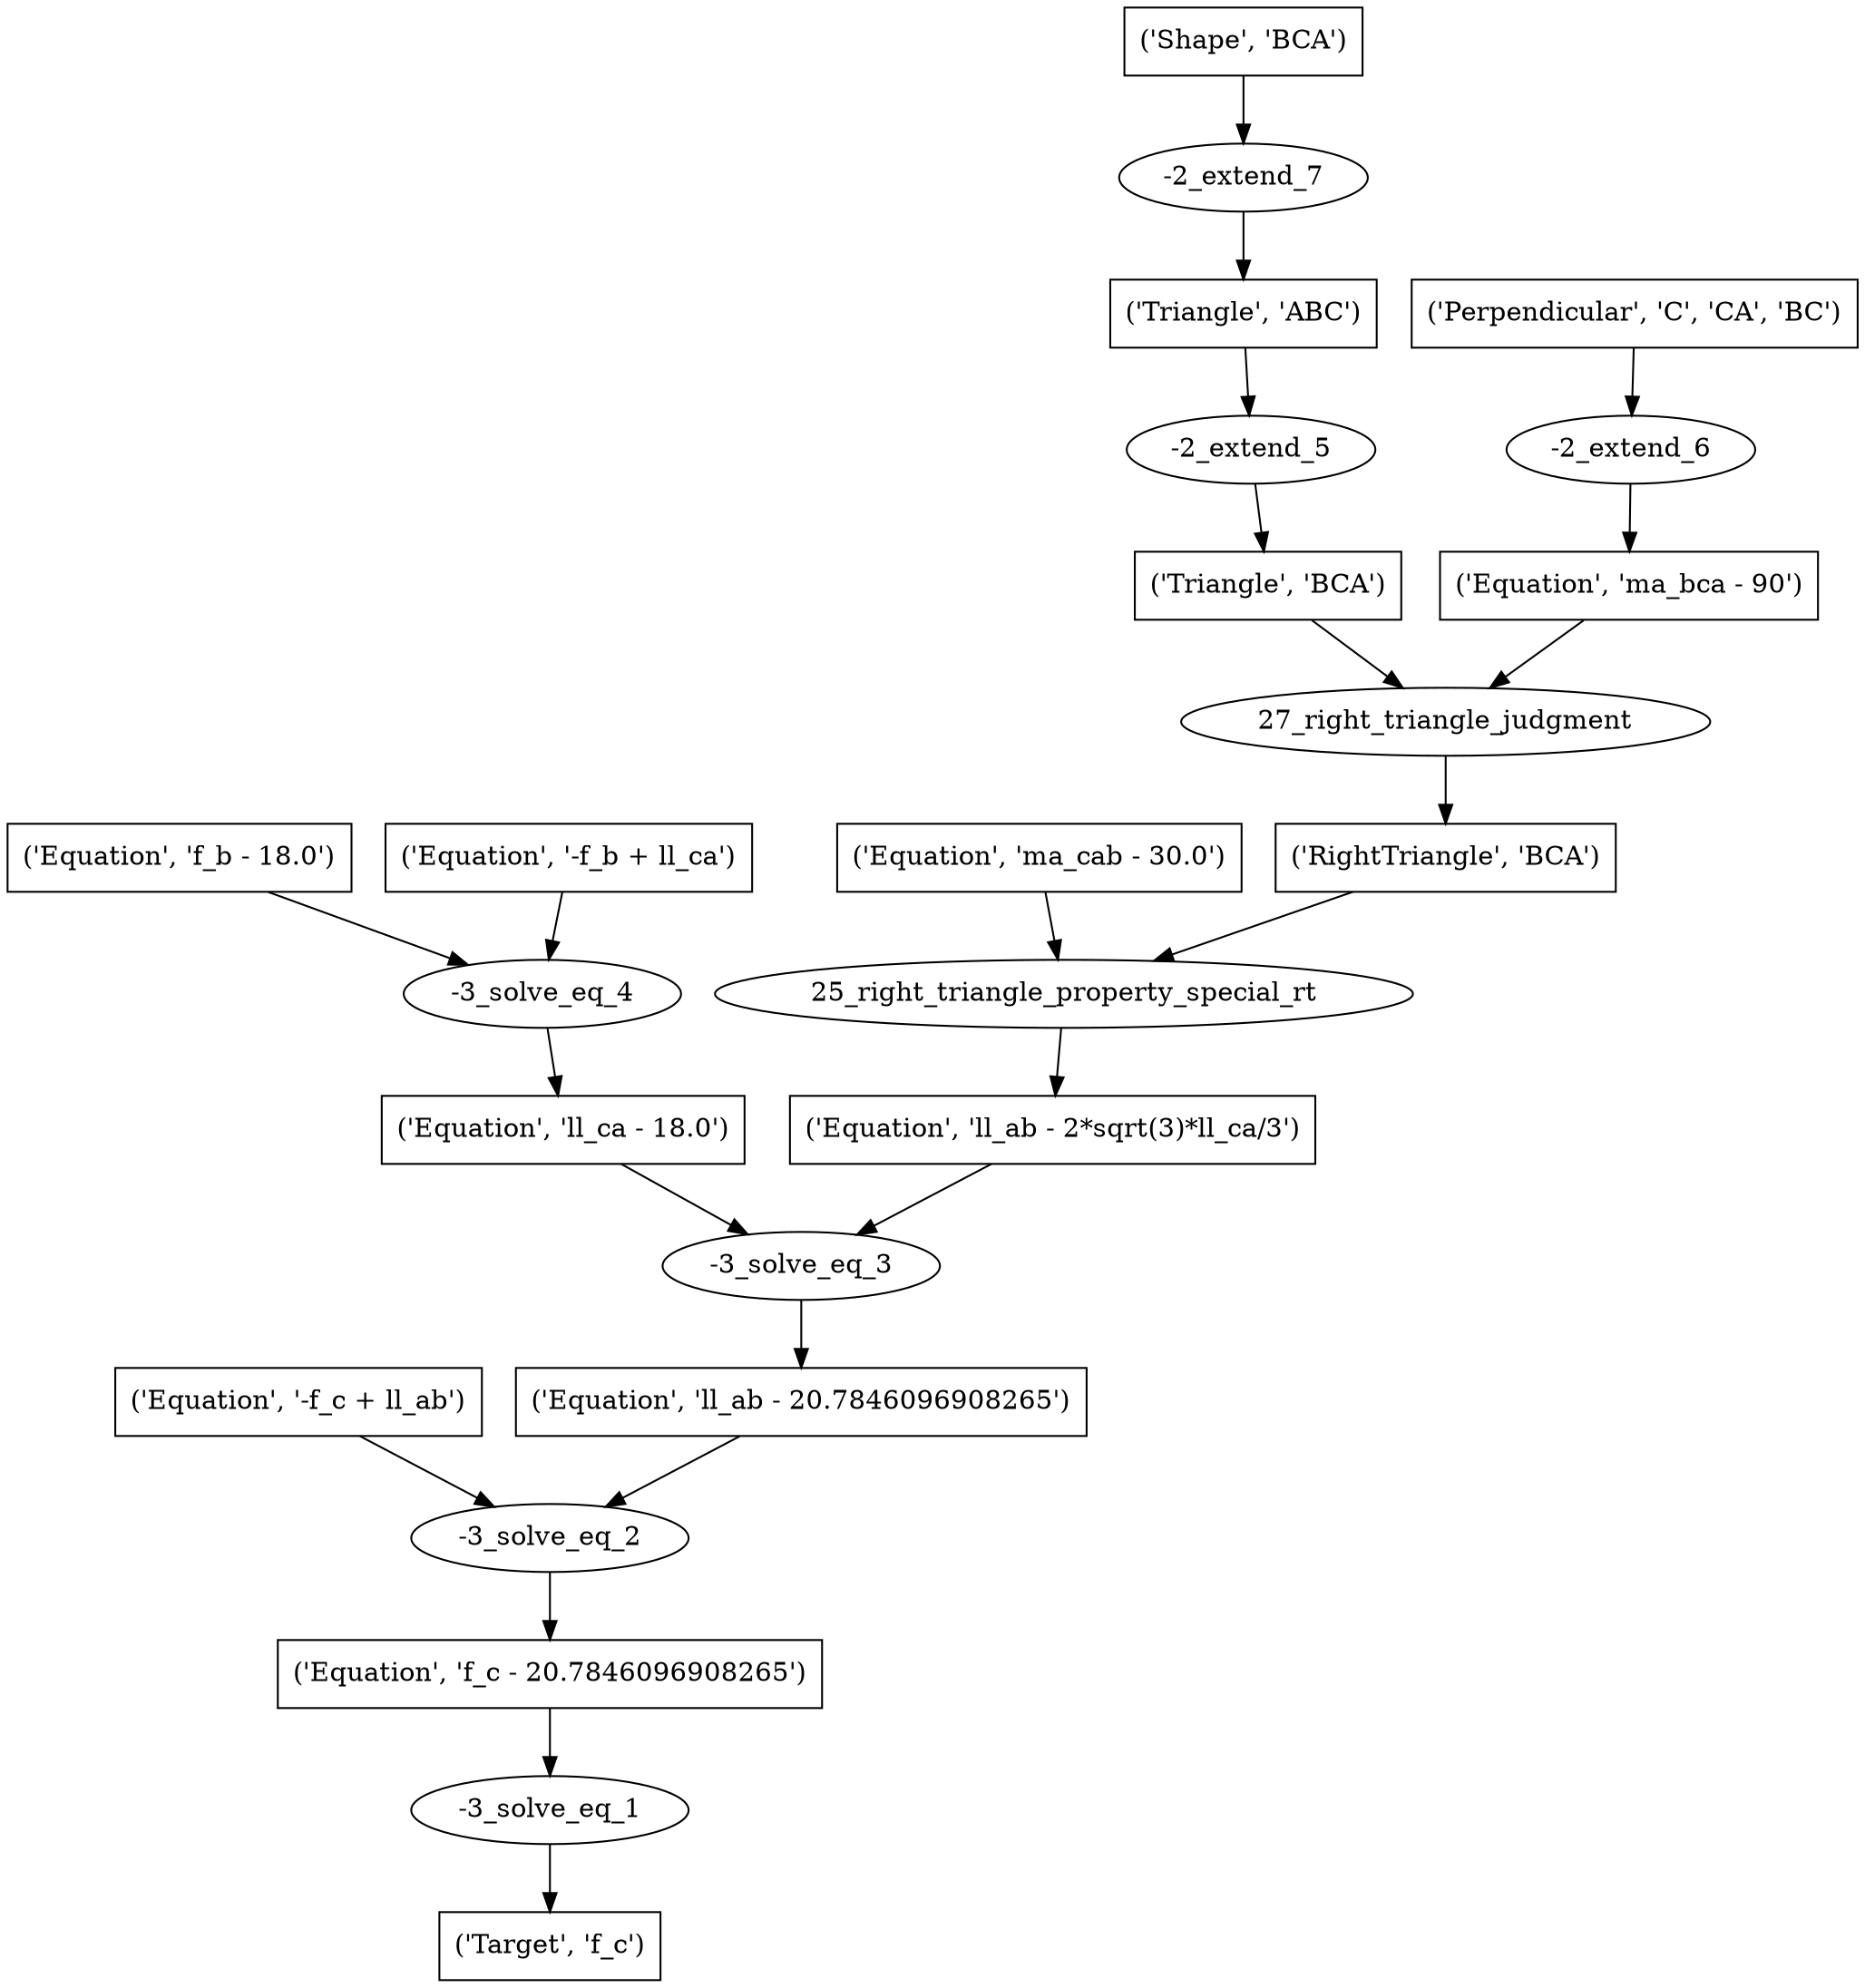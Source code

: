 digraph 37 {
	0 [label="('Target', 'f_c')" shape=box]
	1 [label="-3_solve_eq_1"]
	1 -> 0
	2 [label="('Equation', 'f_c - 20.7846096908265')" shape=box]
	2 -> 1
	3 [label="-3_solve_eq_2"]
	3 -> 2
	4 [label="('Equation', '-f_c + ll_ab')" shape=box]
	4 -> 3
	5 [label="('Equation', 'll_ab - 20.7846096908265')" shape=box]
	5 -> 3
	6 [label="-3_solve_eq_3"]
	6 -> 5
	7 [label="('Equation', 'll_ca - 18.0')" shape=box]
	7 -> 6
	8 [label="('Equation', 'll_ab - 2*sqrt(3)*ll_ca/3')" shape=box]
	8 -> 6
	9 [label="-3_solve_eq_4"]
	9 -> 7
	10 [label="('Equation', 'f_b - 18.0')" shape=box]
	10 -> 9
	11 [label="('Equation', '-f_b + ll_ca')" shape=box]
	11 -> 9
	12 [label="25_right_triangle_property_special_rt"]
	12 -> 8
	13 [label="('Equation', 'ma_cab - 30.0')" shape=box]
	13 -> 12
	14 [label="('RightTriangle', 'BCA')" shape=box]
	14 -> 12
	15 [label="27_right_triangle_judgment"]
	15 -> 14
	16 [label="('Triangle', 'BCA')" shape=box]
	16 -> 15
	17 [label="('Equation', 'ma_bca - 90')" shape=box]
	17 -> 15
	18 [label="-2_extend_5"]
	18 -> 16
	19 [label="('Triangle', 'ABC')" shape=box]
	19 -> 18
	20 [label="-2_extend_6"]
	20 -> 17
	21 [label="('Perpendicular', 'C', 'CA', 'BC')" shape=box]
	21 -> 20
	22 [label="-2_extend_7"]
	22 -> 19
	23 [label="('Shape', 'BCA')" shape=box]
	23 -> 22
}
